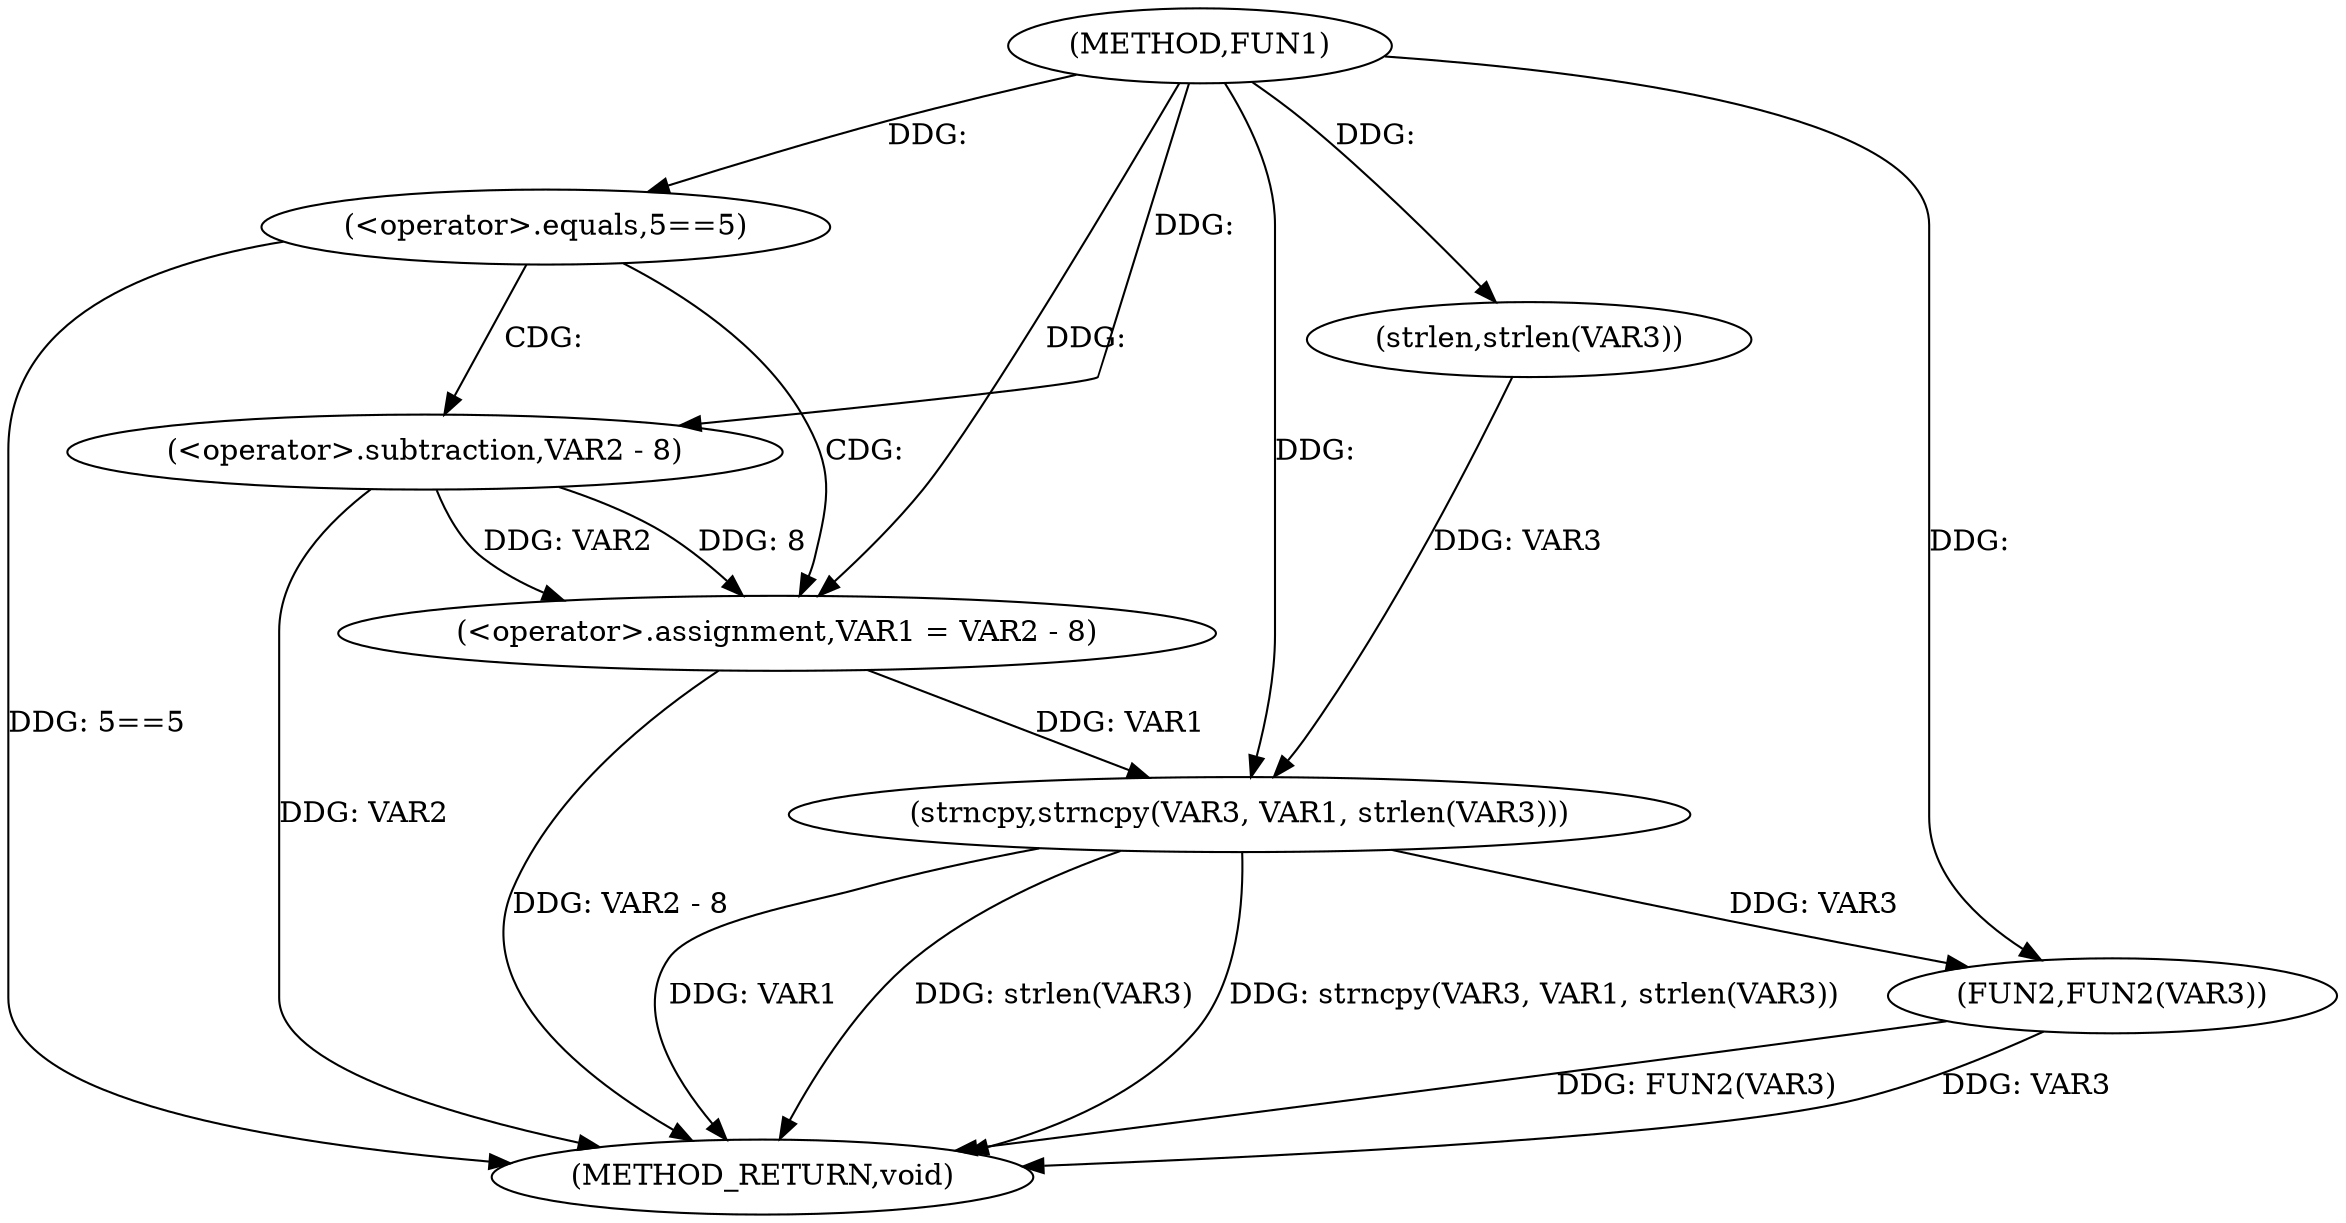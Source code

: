 digraph FUN1 {  
"1000100" [label = "(METHOD,FUN1)" ]
"1000123" [label = "(METHOD_RETURN,void)" ]
"1000105" [label = "(<operator>.equals,5==5)" ]
"1000109" [label = "(<operator>.assignment,VAR1 = VAR2 - 8)" ]
"1000111" [label = "(<operator>.subtraction,VAR2 - 8)" ]
"1000116" [label = "(strncpy,strncpy(VAR3, VAR1, strlen(VAR3)))" ]
"1000119" [label = "(strlen,strlen(VAR3))" ]
"1000121" [label = "(FUN2,FUN2(VAR3))" ]
  "1000105" -> "1000123"  [ label = "DDG: 5==5"] 
  "1000121" -> "1000123"  [ label = "DDG: FUN2(VAR3)"] 
  "1000116" -> "1000123"  [ label = "DDG: VAR1"] 
  "1000111" -> "1000123"  [ label = "DDG: VAR2"] 
  "1000121" -> "1000123"  [ label = "DDG: VAR3"] 
  "1000116" -> "1000123"  [ label = "DDG: strlen(VAR3)"] 
  "1000109" -> "1000123"  [ label = "DDG: VAR2 - 8"] 
  "1000116" -> "1000123"  [ label = "DDG: strncpy(VAR3, VAR1, strlen(VAR3))"] 
  "1000100" -> "1000105"  [ label = "DDG: "] 
  "1000111" -> "1000109"  [ label = "DDG: VAR2"] 
  "1000111" -> "1000109"  [ label = "DDG: 8"] 
  "1000100" -> "1000109"  [ label = "DDG: "] 
  "1000100" -> "1000111"  [ label = "DDG: "] 
  "1000119" -> "1000116"  [ label = "DDG: VAR3"] 
  "1000100" -> "1000116"  [ label = "DDG: "] 
  "1000109" -> "1000116"  [ label = "DDG: VAR1"] 
  "1000100" -> "1000119"  [ label = "DDG: "] 
  "1000116" -> "1000121"  [ label = "DDG: VAR3"] 
  "1000100" -> "1000121"  [ label = "DDG: "] 
  "1000105" -> "1000109"  [ label = "CDG: "] 
  "1000105" -> "1000111"  [ label = "CDG: "] 
}
